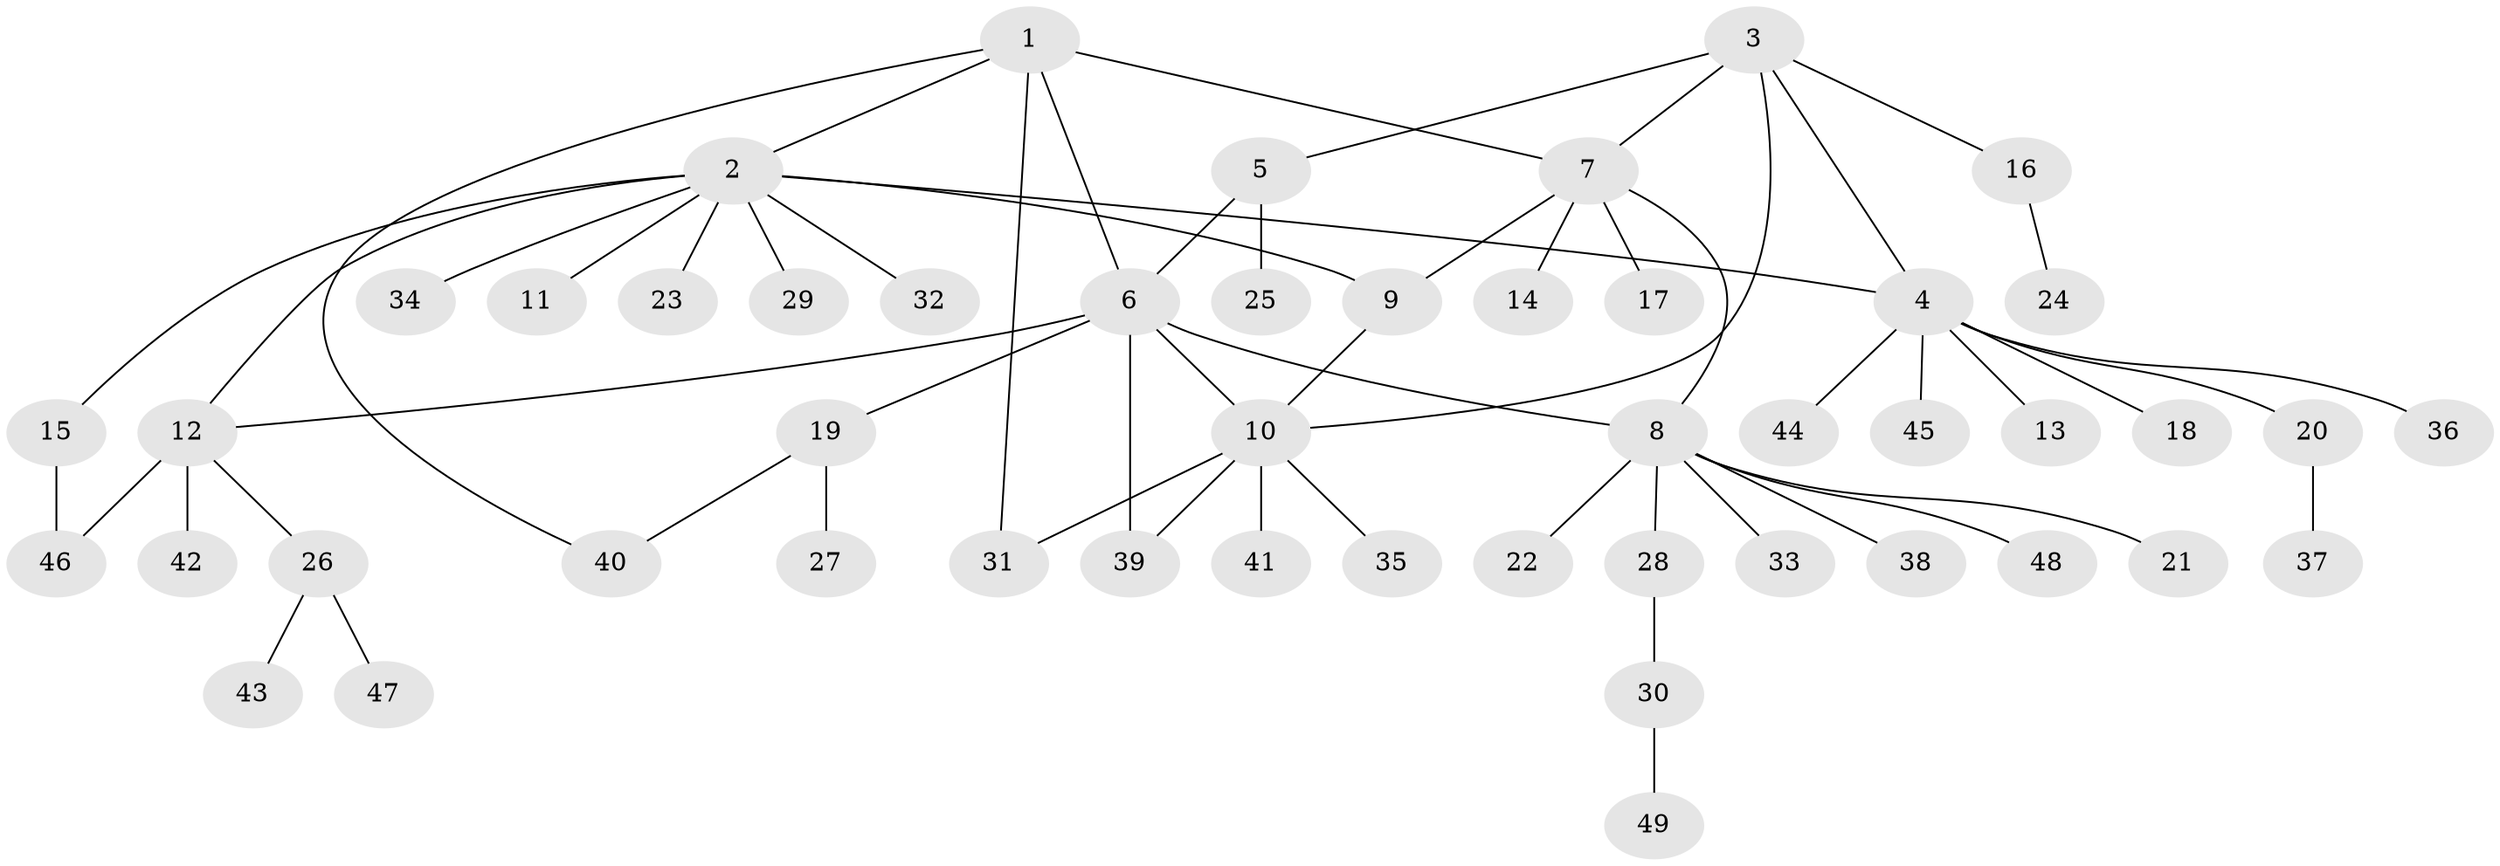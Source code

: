 // coarse degree distribution, {4: 0.13333333333333333, 8: 0.06666666666666667, 1: 0.5333333333333333, 5: 0.13333333333333333, 2: 0.13333333333333333}
// Generated by graph-tools (version 1.1) at 2025/37/03/04/25 23:37:50]
// undirected, 49 vertices, 59 edges
graph export_dot {
  node [color=gray90,style=filled];
  1;
  2;
  3;
  4;
  5;
  6;
  7;
  8;
  9;
  10;
  11;
  12;
  13;
  14;
  15;
  16;
  17;
  18;
  19;
  20;
  21;
  22;
  23;
  24;
  25;
  26;
  27;
  28;
  29;
  30;
  31;
  32;
  33;
  34;
  35;
  36;
  37;
  38;
  39;
  40;
  41;
  42;
  43;
  44;
  45;
  46;
  47;
  48;
  49;
  1 -- 2;
  1 -- 6;
  1 -- 7;
  1 -- 31;
  1 -- 40;
  2 -- 4;
  2 -- 9;
  2 -- 11;
  2 -- 12;
  2 -- 15;
  2 -- 23;
  2 -- 29;
  2 -- 32;
  2 -- 34;
  3 -- 4;
  3 -- 5;
  3 -- 7;
  3 -- 10;
  3 -- 16;
  4 -- 13;
  4 -- 18;
  4 -- 20;
  4 -- 36;
  4 -- 44;
  4 -- 45;
  5 -- 6;
  5 -- 25;
  6 -- 8;
  6 -- 10;
  6 -- 12;
  6 -- 19;
  6 -- 39;
  7 -- 8;
  7 -- 9;
  7 -- 14;
  7 -- 17;
  8 -- 21;
  8 -- 22;
  8 -- 28;
  8 -- 33;
  8 -- 38;
  8 -- 48;
  9 -- 10;
  10 -- 31;
  10 -- 35;
  10 -- 39;
  10 -- 41;
  12 -- 26;
  12 -- 42;
  12 -- 46;
  15 -- 46;
  16 -- 24;
  19 -- 27;
  19 -- 40;
  20 -- 37;
  26 -- 43;
  26 -- 47;
  28 -- 30;
  30 -- 49;
}
